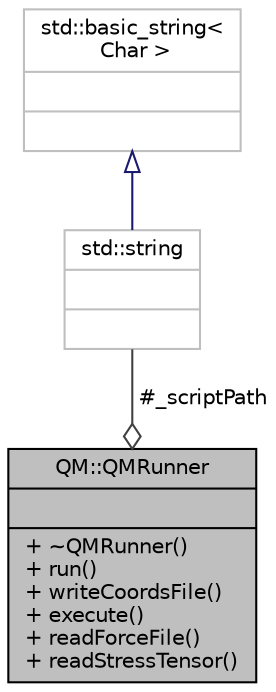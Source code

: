 digraph "QM::QMRunner"
{
 // LATEX_PDF_SIZE
  edge [fontname="Helvetica",fontsize="10",labelfontname="Helvetica",labelfontsize="10"];
  node [fontname="Helvetica",fontsize="10",shape=record];
  Node1 [label="{QM::QMRunner\n||+ ~QMRunner()\l+ run()\l+ writeCoordsFile()\l+ execute()\l+ readForceFile()\l+ readStressTensor()\l}",height=0.2,width=0.4,color="black", fillcolor="grey75", style="filled", fontcolor="black",tooltip="base class for different qm engines"];
  Node2 -> Node1 [color="grey25",fontsize="10",style="solid",label=" #_scriptPath" ,arrowhead="odiamond",fontname="Helvetica"];
  Node2 [label="{std::string\n||}",height=0.2,width=0.4,color="grey75", fillcolor="white", style="filled",tooltip=" "];
  Node3 -> Node2 [dir="back",color="midnightblue",fontsize="10",style="solid",arrowtail="onormal",fontname="Helvetica"];
  Node3 [label="{std::basic_string\<\l Char \>\n||}",height=0.2,width=0.4,color="grey75", fillcolor="white", style="filled",tooltip=" "];
}
